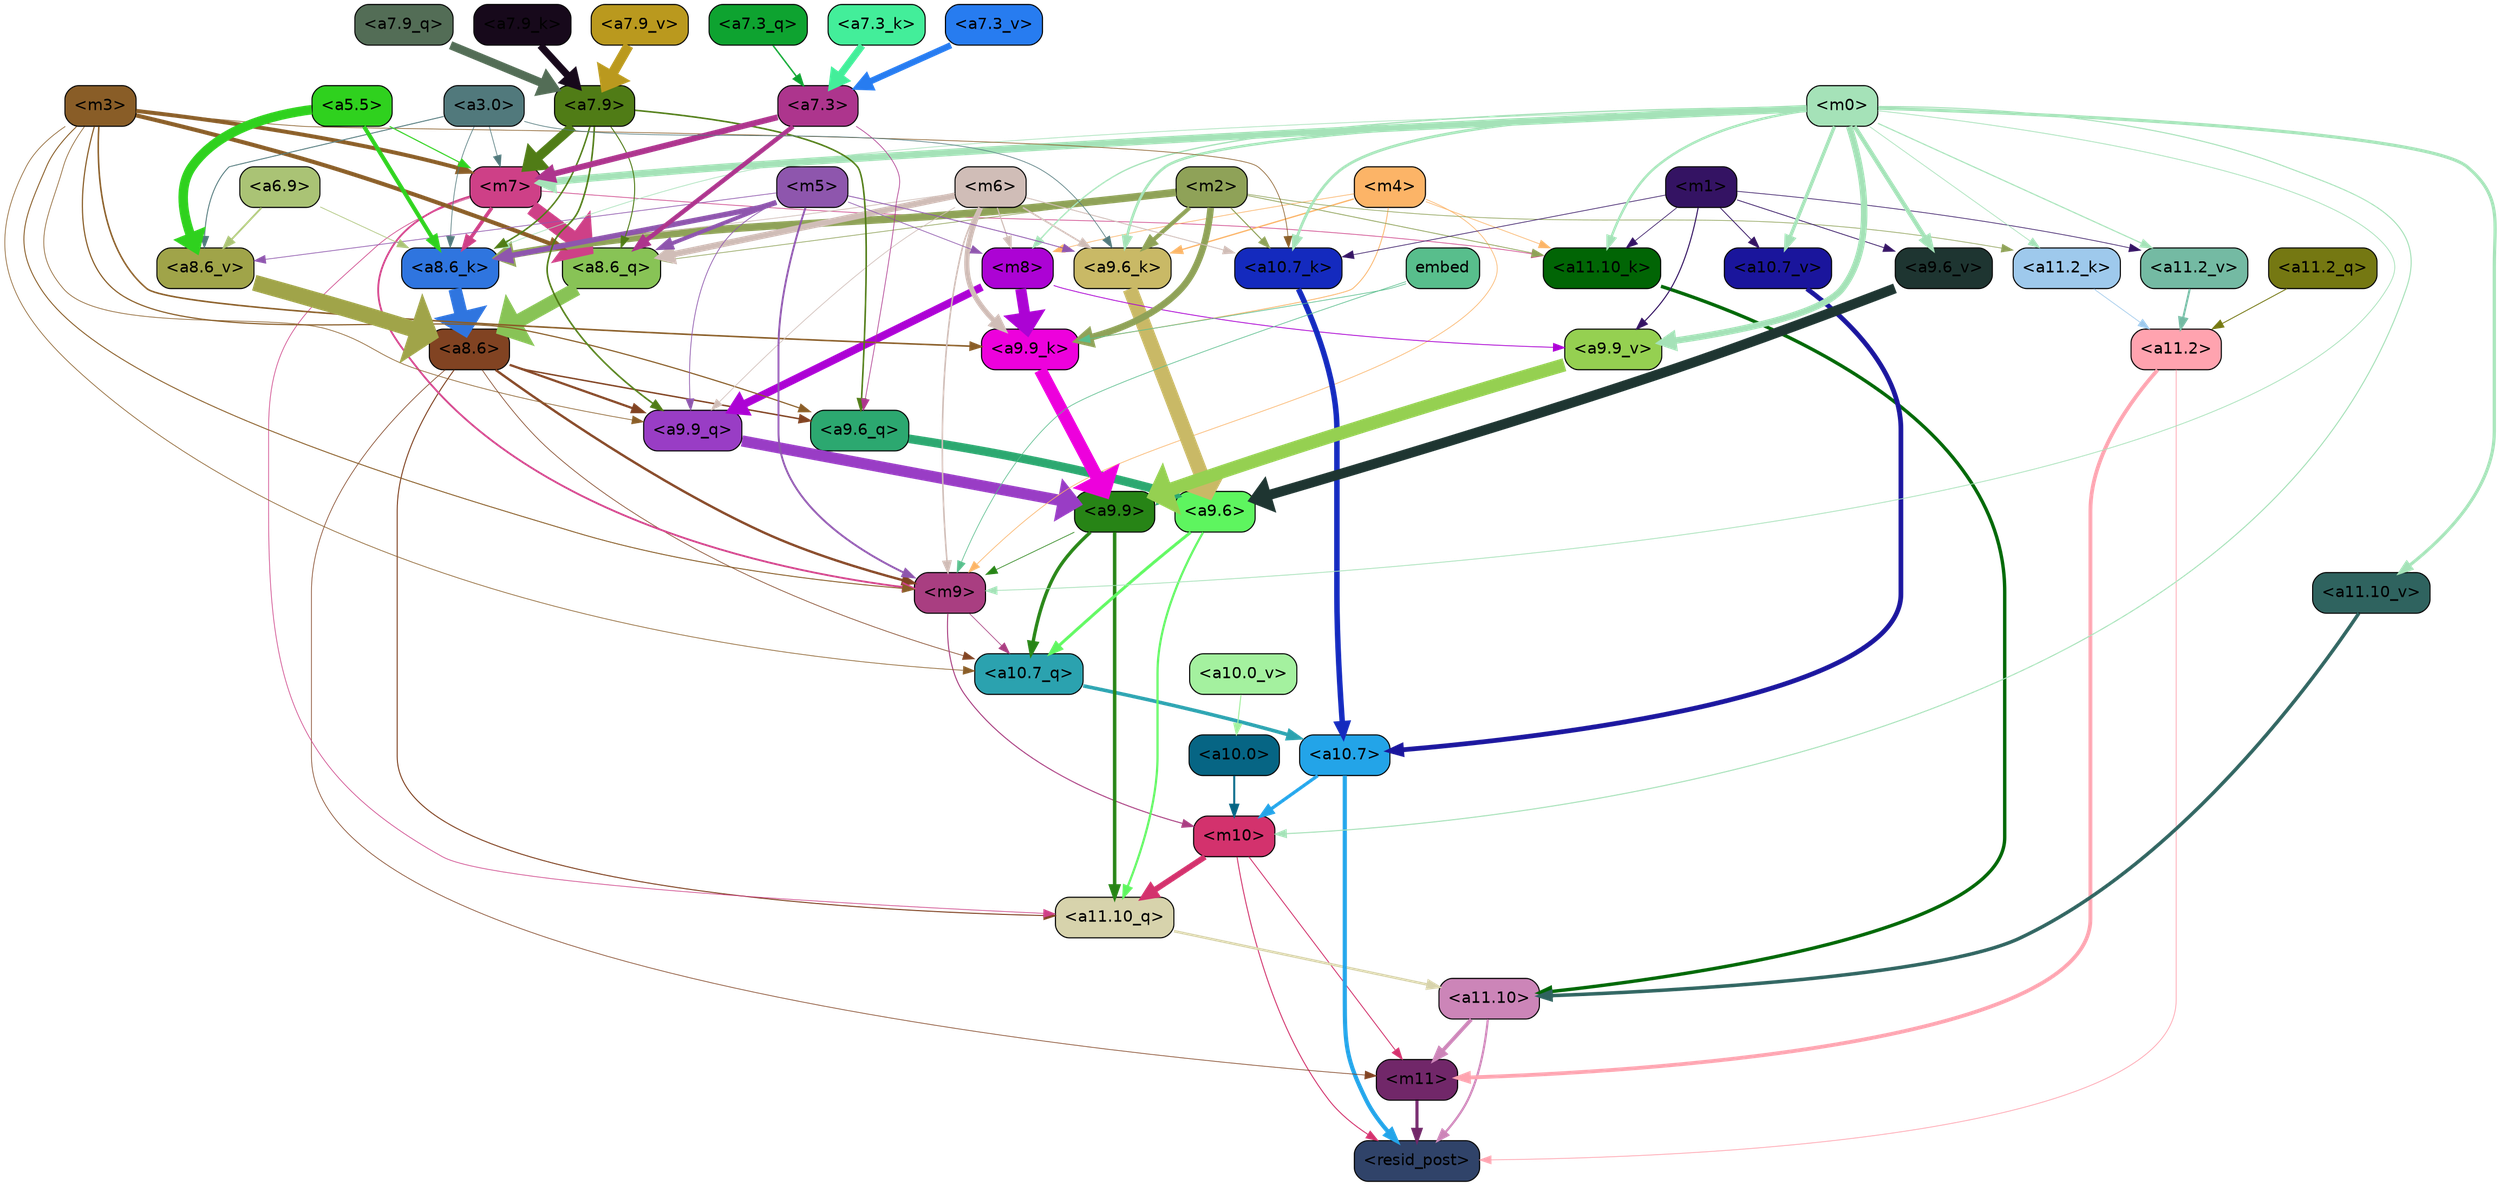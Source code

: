 strict digraph "" {
	graph [bgcolor=transparent,
		layout=dot,
		overlap=false,
		splines=true
	];
	"<m11>"	[color=black,
		fillcolor="#712769",
		fontname=Helvetica,
		shape=box,
		style="filled, rounded"];
	"<resid_post>"	[color=black,
		fillcolor="#304369",
		fontname=Helvetica,
		shape=box,
		style="filled, rounded"];
	"<m11>" -> "<resid_post>"	[color="#712769",
		penwidth=2.702841281890869];
	"<a11.10>"	[color=black,
		fillcolor="#cc85b8",
		fontname=Helvetica,
		shape=box,
		style="filled, rounded"];
	"<a11.10>" -> "<m11>"	[color="#cc85b8",
		penwidth=3.3565988540649414];
	"<a11.10>" -> "<resid_post>"	[color="#cc85b8",
		penwidth=1.9347846508026123];
	"<a11.2>"	[color=black,
		fillcolor="#ffa3af",
		fontname=Helvetica,
		shape=box,
		style="filled, rounded"];
	"<a11.2>" -> "<m11>"	[color="#ffa3af",
		penwidth=3.357710838317871];
	"<a11.2>" -> "<resid_post>"	[color="#ffa3af",
		penwidth=0.6756799221038818];
	"<m10>"	[color=black,
		fillcolor="#d3326d",
		fontname=Helvetica,
		shape=box,
		style="filled, rounded"];
	"<m10>" -> "<m11>"	[color="#d3326d",
		penwidth=0.7995781898498535];
	"<m10>" -> "<resid_post>"	[color="#d3326d",
		penwidth=0.84842848777771];
	"<a11.10_q>"	[color=black,
		fillcolor="#d7d3ac",
		fontname=Helvetica,
		shape=box,
		style="filled, rounded"];
	"<m10>" -> "<a11.10_q>"	[color="#d3326d",
		penwidth=5.131217956542969];
	"<a10.7>"	[color=black,
		fillcolor="#23a4e8",
		fontname=Helvetica,
		shape=box,
		style="filled, rounded"];
	"<a10.7>" -> "<resid_post>"	[color="#23a4e8",
		penwidth=3.701959013938904];
	"<a10.7>" -> "<m10>"	[color="#23a4e8",
		penwidth=2.9233598709106445];
	"<a8.6>"	[color=black,
		fillcolor="#814322",
		fontname=Helvetica,
		shape=box,
		style="filled, rounded"];
	"<a8.6>" -> "<m11>"	[color="#814322",
		penwidth=0.6];
	"<a8.6>" -> "<a11.10_q>"	[color="#814322",
		penwidth=0.8920164108276367];
	"<m9>"	[color=black,
		fillcolor="#a93e81",
		fontname=Helvetica,
		shape=box,
		style="filled, rounded"];
	"<a8.6>" -> "<m9>"	[color="#814322",
		penwidth=2.0895538330078125];
	"<a10.7_q>"	[color=black,
		fillcolor="#2ba2af",
		fontname=Helvetica,
		shape=box,
		style="filled, rounded"];
	"<a8.6>" -> "<a10.7_q>"	[color="#814322",
		penwidth=0.6];
	"<a9.9_q>"	[color=black,
		fillcolor="#993dc5",
		fontname=Helvetica,
		shape=box,
		style="filled, rounded"];
	"<a8.6>" -> "<a9.9_q>"	[color="#814322",
		penwidth=1.9669651985168457];
	"<a9.6_q>"	[color=black,
		fillcolor="#2ca870",
		fontname=Helvetica,
		shape=box,
		style="filled, rounded"];
	"<a8.6>" -> "<a9.6_q>"	[color="#814322",
		penwidth=1.2784099578857422];
	"<a11.10_q>" -> "<a11.10>"	[color="#d7d3ac",
		penwidth=2.230653762817383];
	"<a11.2_q>"	[color=black,
		fillcolor="#757812",
		fontname=Helvetica,
		shape=box,
		style="filled, rounded"];
	"<a11.2_q>" -> "<a11.2>"	[color="#757812",
		penwidth=0.7805061340332031];
	"<a11.10_k>"	[color=black,
		fillcolor="#016505",
		fontname=Helvetica,
		shape=box,
		style="filled, rounded"];
	"<a11.10_k>" -> "<a11.10>"	[color="#016505",
		penwidth=3.010073661804199];
	"<a11.2_k>"	[color=black,
		fillcolor="#9ec9ec",
		fontname=Helvetica,
		shape=box,
		style="filled, rounded"];
	"<a11.2_k>" -> "<a11.2>"	[color="#9ec9ec",
		penwidth=0.6];
	"<a11.10_v>"	[color=black,
		fillcolor="#2f635f",
		fontname=Helvetica,
		shape=box,
		style="filled, rounded"];
	"<a11.10_v>" -> "<a11.10>"	[color="#2f635f",
		penwidth=3.0961761474609375];
	"<a11.2_v>"	[color=black,
		fillcolor="#74baa3",
		fontname=Helvetica,
		shape=box,
		style="filled, rounded"];
	"<a11.2_v>" -> "<a11.2>"	[color="#74baa3",
		penwidth=1.7951231002807617];
	"<a9.9>"	[color=black,
		fillcolor="#278416",
		fontname=Helvetica,
		shape=box,
		style="filled, rounded"];
	"<a9.9>" -> "<a11.10_q>"	[color="#278416",
		penwidth=3.086172103881836];
	"<a9.9>" -> "<m9>"	[color="#278416",
		penwidth=0.6];
	"<a9.9>" -> "<a10.7_q>"	[color="#278416",
		penwidth=2.9829912185668945];
	"<a9.6>"	[color=black,
		fillcolor="#5ef55f",
		fontname=Helvetica,
		shape=box,
		style="filled, rounded"];
	"<a9.6>" -> "<a11.10_q>"	[color="#5ef55f",
		penwidth=1.9188203811645508];
	"<a9.6>" -> "<a10.7_q>"	[color="#5ef55f",
		penwidth=2.6223926544189453];
	"<m7>"	[color=black,
		fillcolor="#ce4087",
		fontname=Helvetica,
		shape=box,
		style="filled, rounded"];
	"<m7>" -> "<a11.10_q>"	[color="#ce4087",
		penwidth=0.6];
	"<m7>" -> "<a11.10_k>"	[color="#ce4087",
		penwidth=0.6];
	"<m7>" -> "<m9>"	[color="#ce4087",
		penwidth=1.602376937866211];
	"<a8.6_q>"	[color=black,
		fillcolor="#88c356",
		fontname=Helvetica,
		shape=box,
		style="filled, rounded"];
	"<m7>" -> "<a8.6_q>"	[color="#ce4087",
		penwidth=13.241378784179688];
	"<a8.6_k>"	[color=black,
		fillcolor="#2f75df",
		fontname=Helvetica,
		shape=box,
		style="filled, rounded"];
	"<m7>" -> "<a8.6_k>"	[color="#ce4087",
		penwidth=3.1968326568603516];
	"<m4>"	[color=black,
		fillcolor="#fcb467",
		fontname=Helvetica,
		shape=box,
		style="filled, rounded"];
	"<m4>" -> "<a11.10_k>"	[color="#fcb467",
		penwidth=0.6];
	"<m4>" -> "<m9>"	[color="#fcb467",
		penwidth=0.6];
	"<a9.9_k>"	[color=black,
		fillcolor="#ed01dc",
		fontname=Helvetica,
		shape=box,
		style="filled, rounded"];
	"<m4>" -> "<a9.9_k>"	[color="#fcb467",
		penwidth=0.7440586090087891];
	"<a9.6_k>"	[color=black,
		fillcolor="#c9b966",
		fontname=Helvetica,
		shape=box,
		style="filled, rounded"];
	"<m4>" -> "<a9.6_k>"	[color="#fcb467",
		penwidth=1.1381549835205078];
	"<m8>"	[color=black,
		fillcolor="#ac03d4",
		fontname=Helvetica,
		shape=box,
		style="filled, rounded"];
	"<m4>" -> "<m8>"	[color="#fcb467",
		penwidth=0.6];
	"<m2>"	[color=black,
		fillcolor="#8fa258",
		fontname=Helvetica,
		shape=box,
		style="filled, rounded"];
	"<m2>" -> "<a11.10_k>"	[color="#8fa258",
		penwidth=0.7053709030151367];
	"<m2>" -> "<a11.2_k>"	[color="#8fa258",
		penwidth=0.6];
	"<a10.7_k>"	[color=black,
		fillcolor="#142abe",
		fontname=Helvetica,
		shape=box,
		style="filled, rounded"];
	"<m2>" -> "<a10.7_k>"	[color="#8fa258",
		penwidth=0.9458351135253906];
	"<m2>" -> "<a9.9_k>"	[color="#8fa258",
		penwidth=5.899354457855225];
	"<m2>" -> "<a9.6_k>"	[color="#8fa258",
		penwidth=3.641721725463867];
	"<m2>" -> "<a8.6_q>"	[color="#8fa258",
		penwidth=0.6];
	"<m2>" -> "<a8.6_k>"	[color="#8fa258",
		penwidth=6.741854667663574];
	"<m1>"	[color=black,
		fillcolor="#341363",
		fontname=Helvetica,
		shape=box,
		style="filled, rounded"];
	"<m1>" -> "<a11.10_k>"	[color="#341363",
		penwidth=0.6];
	"<m1>" -> "<a11.2_v>"	[color="#341363",
		penwidth=0.6];
	"<m1>" -> "<a10.7_k>"	[color="#341363",
		penwidth=0.6];
	"<a10.7_v>"	[color=black,
		fillcolor="#1a159c",
		fontname=Helvetica,
		shape=box,
		style="filled, rounded"];
	"<m1>" -> "<a10.7_v>"	[color="#341363",
		penwidth=0.7276821136474609];
	"<a9.9_v>"	[color=black,
		fillcolor="#95d051",
		fontname=Helvetica,
		shape=box,
		style="filled, rounded"];
	"<m1>" -> "<a9.9_v>"	[color="#341363",
		penwidth=0.9372577667236328];
	"<a9.6_v>"	[color=black,
		fillcolor="#1e3531",
		fontname=Helvetica,
		shape=box,
		style="filled, rounded"];
	"<m1>" -> "<a9.6_v>"	[color="#341363",
		penwidth=0.6895580291748047];
	"<m0>"	[color=black,
		fillcolor="#a5e2b8",
		fontname=Helvetica,
		shape=box,
		style="filled, rounded"];
	"<m0>" -> "<m10>"	[color="#a5e2b8",
		penwidth=0.9029474258422852];
	"<m0>" -> "<a11.10_k>"	[color="#a5e2b8",
		penwidth=2.144052505493164];
	"<m0>" -> "<a11.2_k>"	[color="#a5e2b8",
		penwidth=0.6134786605834961];
	"<m0>" -> "<a11.10_v>"	[color="#a5e2b8",
		penwidth=2.813839912414551];
	"<m0>" -> "<a11.2_v>"	[color="#a5e2b8",
		penwidth=0.9900531768798828];
	"<m0>" -> "<m7>"	[color="#a5e2b8",
		penwidth=6.471525192260742];
	"<m0>" -> "<m9>"	[color="#a5e2b8",
		penwidth=0.6837482452392578];
	"<m0>" -> "<a10.7_k>"	[color="#a5e2b8",
		penwidth=2.4311294555664062];
	"<m0>" -> "<a10.7_v>"	[color="#a5e2b8",
		penwidth=3.061185836791992];
	"<m0>" -> "<a9.6_k>"	[color="#a5e2b8",
		penwidth=2.3033218383789062];
	"<m0>" -> "<a9.9_v>"	[color="#a5e2b8",
		penwidth=5.749459266662598];
	"<m0>" -> "<a9.6_v>"	[color="#a5e2b8",
		penwidth=3.8124656677246094];
	"<m0>" -> "<m8>"	[color="#a5e2b8",
		penwidth=1.1439266204833984];
	"<m0>" -> "<a8.6_k>"	[color="#a5e2b8",
		penwidth=0.6];
	"<a10.0>"	[color=black,
		fillcolor="#066584",
		fontname=Helvetica,
		shape=box,
		style="filled, rounded"];
	"<a10.0>" -> "<m10>"	[color="#066584",
		penwidth=1.7953290939331055];
	"<m9>" -> "<m10>"	[color="#a93e81",
		penwidth=0.8976783752441406];
	"<m9>" -> "<a10.7_q>"	[color="#a93e81",
		penwidth=0.6];
	"<a10.7_q>" -> "<a10.7>"	[color="#2ba2af",
		penwidth=3.1667375564575195];
	"<a10.7_k>" -> "<a10.7>"	[color="#142abe",
		penwidth=4.86921501159668];
	"<a10.7_v>" -> "<a10.7>"	[color="#1a159c",
		penwidth=4.189113616943359];
	"<a10.0_v>"	[color=black,
		fillcolor="#a4f19f",
		fontname=Helvetica,
		shape=box,
		style="filled, rounded"];
	"<a10.0_v>" -> "<a10.0>"	[color="#a4f19f",
		penwidth=0.9297943115234375];
	"<m3>"	[color=black,
		fillcolor="#895d27",
		fontname=Helvetica,
		shape=box,
		style="filled, rounded"];
	"<m3>" -> "<m7>"	[color="#895d27",
		penwidth=3.516108512878418];
	"<m3>" -> "<m9>"	[color="#895d27",
		penwidth=0.8340511322021484];
	"<m3>" -> "<a10.7_q>"	[color="#895d27",
		penwidth=0.6];
	"<m3>" -> "<a10.7_k>"	[color="#895d27",
		penwidth=0.6];
	"<m3>" -> "<a9.9_q>"	[color="#895d27",
		penwidth=0.6];
	"<m3>" -> "<a9.6_q>"	[color="#895d27",
		penwidth=1.023146629333496];
	"<m3>" -> "<a9.9_k>"	[color="#895d27",
		penwidth=1.3686113357543945];
	"<m3>" -> "<a8.6_q>"	[color="#895d27",
		penwidth=3.662356376647949];
	"<m6>"	[color=black,
		fillcolor="#d0bdb7",
		fontname=Helvetica,
		shape=box,
		style="filled, rounded"];
	"<m6>" -> "<m9>"	[color="#d0bdb7",
		penwidth=1.3627052307128906];
	"<m6>" -> "<a10.7_k>"	[color="#d0bdb7",
		penwidth=0.7860317230224609];
	"<m6>" -> "<a9.9_q>"	[color="#d0bdb7",
		penwidth=0.6];
	"<m6>" -> "<a9.9_k>"	[color="#d0bdb7",
		penwidth=4.531258583068848];
	"<m6>" -> "<a9.6_k>"	[color="#d0bdb7",
		penwidth=1.4181280136108398];
	"<m6>" -> "<m8>"	[color="#d0bdb7",
		penwidth=1.0155630111694336];
	"<m6>" -> "<a8.6_q>"	[color="#d0bdb7",
		penwidth=5.633528709411621];
	"<m6>" -> "<a8.6_k>"	[color="#d0bdb7",
		penwidth=0.6571521759033203];
	"<m5>"	[color=black,
		fillcolor="#8e56ad",
		fontname=Helvetica,
		shape=box,
		style="filled, rounded"];
	"<m5>" -> "<m9>"	[color="#8e56ad",
		penwidth=1.681243896484375];
	"<m5>" -> "<a9.9_q>"	[color="#8e56ad",
		penwidth=0.6613569259643555];
	"<m5>" -> "<a9.6_k>"	[color="#8e56ad",
		penwidth=0.758631706237793];
	"<m5>" -> "<m8>"	[color="#8e56ad",
		penwidth=0.6134414672851562];
	"<m5>" -> "<a8.6_q>"	[color="#8e56ad",
		penwidth=3.4897823333740234];
	"<m5>" -> "<a8.6_k>"	[color="#8e56ad",
		penwidth=4.6982269287109375];
	"<a8.6_v>"	[color=black,
		fillcolor="#a0a449",
		fontname=Helvetica,
		shape=box,
		style="filled, rounded"];
	"<m5>" -> "<a8.6_v>"	[color="#8e56ad",
		penwidth=0.6290683746337891];
	embed	[color=black,
		fillcolor="#58be8c",
		fontname=Helvetica,
		shape=box,
		style="filled, rounded"];
	embed -> "<m9>"	[color="#58be8c",
		penwidth=0.6];
	embed -> "<a9.9_k>"	[color="#58be8c",
		penwidth=0.6];
	"<a9.9_q>" -> "<a9.9>"	[color="#993dc5",
		penwidth=9.939762115478516];
	"<a9.6_q>" -> "<a9.6>"	[color="#2ca870",
		penwidth=7.661715507507324];
	"<a9.9_k>" -> "<a9.9>"	[color="#ed01dc",
		penwidth=11.399191856384277];
	"<a9.6_k>" -> "<a9.6>"	[color="#c9b966",
		penwidth=13.081165313720703];
	"<a9.9_v>" -> "<a9.9>"	[color="#95d051",
		penwidth=11.790493965148926];
	"<a9.6_v>" -> "<a9.6>"	[color="#1e3531",
		penwidth=8.907938003540039];
	"<m8>" -> "<a9.9_q>"	[color="#ac03d4",
		penwidth=6.900845050811768];
	"<m8>" -> "<a9.9_k>"	[color="#ac03d4",
		penwidth=9.720273971557617];
	"<m8>" -> "<a9.9_v>"	[color="#ac03d4",
		penwidth=0.7325820922851562];
	"<a7.9>"	[color=black,
		fillcolor="#507c16",
		fontname=Helvetica,
		shape=box,
		style="filled, rounded"];
	"<a7.9>" -> "<m7>"	[color="#507c16",
		penwidth=8.380303382873535];
	"<a7.9>" -> "<a9.9_q>"	[color="#507c16",
		penwidth=1.4397644996643066];
	"<a7.9>" -> "<a9.6_q>"	[color="#507c16",
		penwidth=1.3931035995483398];
	"<a7.9>" -> "<a8.6_q>"	[color="#507c16",
		penwidth=0.8684206008911133];
	"<a7.9>" -> "<a8.6_k>"	[color="#507c16",
		penwidth=1.3346061706542969];
	"<a7.3>"	[color=black,
		fillcolor="#ad358d",
		fontname=Helvetica,
		shape=box,
		style="filled, rounded"];
	"<a7.3>" -> "<m7>"	[color="#ad358d",
		penwidth=5.218400001525879];
	"<a7.3>" -> "<a9.6_q>"	[color="#ad358d",
		penwidth=0.6];
	"<a7.3>" -> "<a8.6_q>"	[color="#ad358d",
		penwidth=3.9724788665771484];
	"<a3.0>"	[color=black,
		fillcolor="#51797c",
		fontname=Helvetica,
		shape=box,
		style="filled, rounded"];
	"<a3.0>" -> "<m7>"	[color="#51797c",
		penwidth=0.6];
	"<a3.0>" -> "<a9.6_k>"	[color="#51797c",
		penwidth=0.6];
	"<a3.0>" -> "<a8.6_k>"	[color="#51797c",
		penwidth=0.6];
	"<a3.0>" -> "<a8.6_v>"	[color="#51797c",
		penwidth=0.8148288726806641];
	"<a8.6_q>" -> "<a8.6>"	[color="#88c356",
		penwidth=12.358373165130615];
	"<a8.6_k>" -> "<a8.6>"	[color="#2f75df",
		penwidth=11.655789375305176];
	"<a8.6_v>" -> "<a8.6>"	[color="#a0a449",
		penwidth=14.296124935150146];
	"<a6.9>"	[color=black,
		fillcolor="#aac375",
		fontname=Helvetica,
		shape=box,
		style="filled, rounded"];
	"<a6.9>" -> "<a8.6_k>"	[color="#aac375",
		penwidth=0.6];
	"<a6.9>" -> "<a8.6_v>"	[color="#aac375",
		penwidth=1.563425064086914];
	"<a5.5>"	[color=black,
		fillcolor="#2fd11e",
		fontname=Helvetica,
		shape=box,
		style="filled, rounded"];
	"<a5.5>" -> "<m7>"	[color="#2fd11e",
		penwidth=0.94769287109375];
	"<a5.5>" -> "<a8.6_k>"	[color="#2fd11e",
		penwidth=3.608060836791992];
	"<a5.5>" -> "<a8.6_v>"	[color="#2fd11e",
		penwidth=8.398509979248047];
	"<a7.9_q>"	[color=black,
		fillcolor="#536d56",
		fontname=Helvetica,
		shape=box,
		style="filled, rounded"];
	"<a7.9_q>" -> "<a7.9>"	[color="#536d56",
		penwidth=7.43217658996582];
	"<a7.3_q>"	[color=black,
		fillcolor="#0ea330",
		fontname=Helvetica,
		shape=box,
		style="filled, rounded"];
	"<a7.3_q>" -> "<a7.3>"	[color="#0ea330",
		penwidth=1.2839345932006836];
	"<a7.9_k>"	[color=black,
		fillcolor="#17091b",
		fontname=Helvetica,
		shape=box,
		style="filled, rounded"];
	"<a7.9_k>" -> "<a7.9>"	[color="#17091b",
		penwidth=6.416324615478516];
	"<a7.3_k>"	[color=black,
		fillcolor="#43ee9a",
		fontname=Helvetica,
		shape=box,
		style="filled, rounded"];
	"<a7.3_k>" -> "<a7.3>"	[color="#43ee9a",
		penwidth=6.420154571533203];
	"<a7.9_v>"	[color=black,
		fillcolor="#ba991e",
		fontname=Helvetica,
		shape=box,
		style="filled, rounded"];
	"<a7.9_v>" -> "<a7.9>"	[color="#ba991e",
		penwidth=9.050997257232666];
	"<a7.3_v>"	[color=black,
		fillcolor="#277cf0",
		fontname=Helvetica,
		shape=box,
		style="filled, rounded"];
	"<a7.3_v>" -> "<a7.3>"	[color="#277cf0",
		penwidth=5.585755348205566];
}
